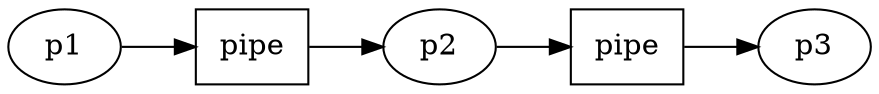 digraph pipe {
	rankdir=LR;
	p1;
	pipe1[label="pipe",shape=record];
	p2;
	pipe2[label="pipe",shape=record];
	p3;
	p1 -> pipe1;
	pipe1 -> p2;
	p2 -> pipe2;
	pipe2 -> p3;
}
